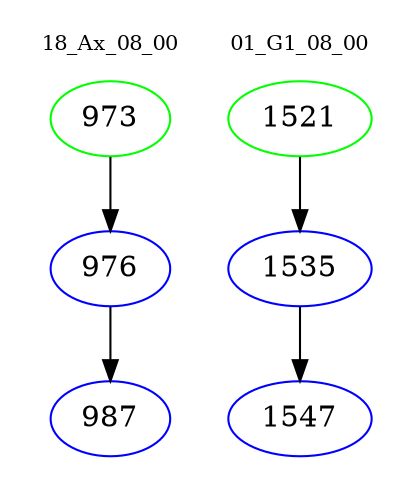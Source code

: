 digraph{
subgraph cluster_0 {
color = white
label = "18_Ax_08_00";
fontsize=10;
T0_973 [label="973", color="green"]
T0_973 -> T0_976 [color="black"]
T0_976 [label="976", color="blue"]
T0_976 -> T0_987 [color="black"]
T0_987 [label="987", color="blue"]
}
subgraph cluster_1 {
color = white
label = "01_G1_08_00";
fontsize=10;
T1_1521 [label="1521", color="green"]
T1_1521 -> T1_1535 [color="black"]
T1_1535 [label="1535", color="blue"]
T1_1535 -> T1_1547 [color="black"]
T1_1547 [label="1547", color="blue"]
}
}
